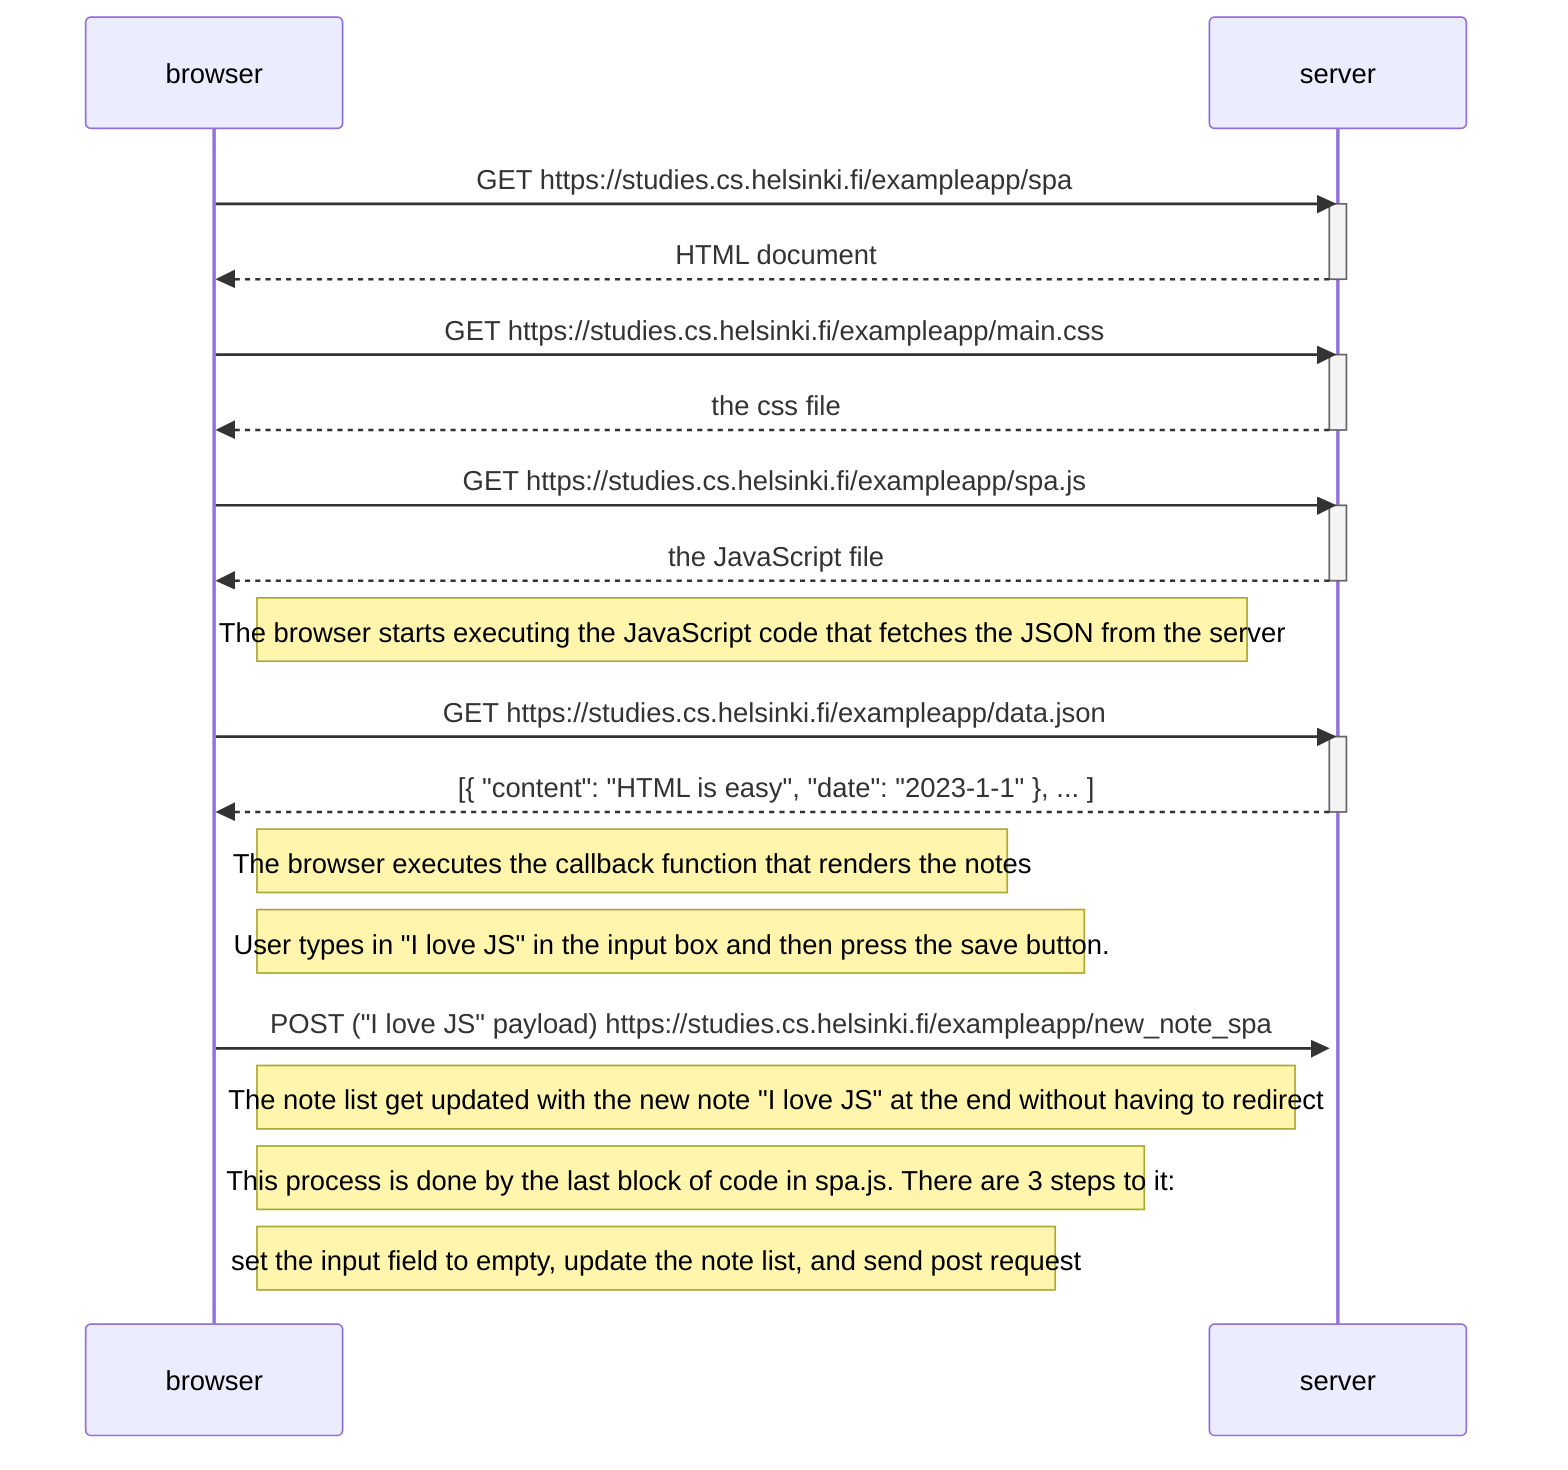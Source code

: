 sequenceDiagram
    participant browser
    participant server

    browser->>server: GET https://studies.cs.helsinki.fi/exampleapp/spa
    activate server
    server-->>browser: HTML document
    deactivate server

    browser->>server: GET https://studies.cs.helsinki.fi/exampleapp/main.css
    activate server
    server-->>browser: the css file
    deactivate server

    browser->>server: GET https://studies.cs.helsinki.fi/exampleapp/spa.js
    activate server
    server-->>browser: the JavaScript file
    deactivate server

    Note right of browser: The browser starts executing the JavaScript code that fetches the JSON from the server

    browser->>server: GET https://studies.cs.helsinki.fi/exampleapp/data.json
    activate server
    server-->>browser: [{ "content": "HTML is easy", "date": "2023-1-1" }, ... ]
    deactivate server

    Note right of browser: The browser executes the callback function that renders the notes

    Note right of browser: User types in "I love JS" in the input box and then press the save button.

    activate server
    browser->>server: POST ("I love JS" payload) https://studies.cs.helsinki.fi/exampleapp/new_note_spa

    Note right of browser: The note list get updated with the new note "I love JS" at the end without having to redirect
    Note right of browser: This process is done by the last block of code in spa.js. There are 3 steps to it:
    Note right of browser: set the input field to empty, update the note list, and send post request